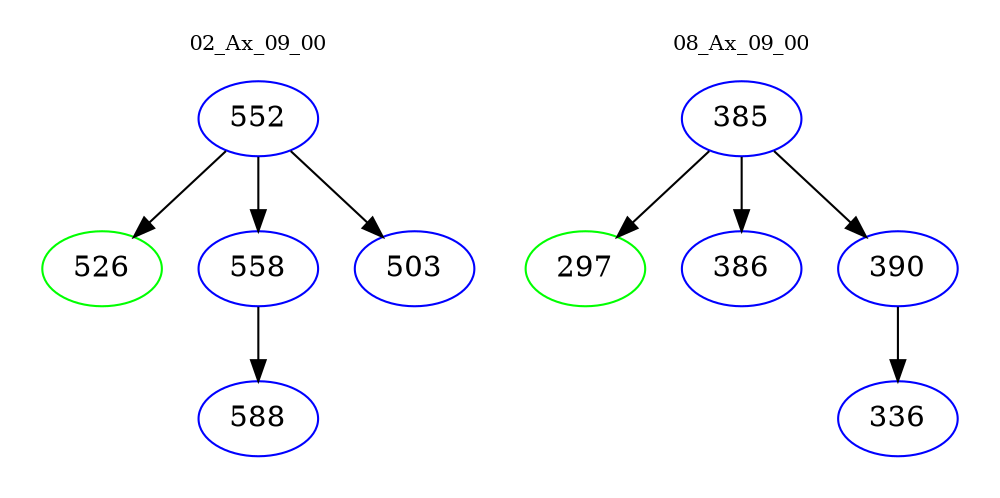 digraph{
subgraph cluster_0 {
color = white
label = "02_Ax_09_00";
fontsize=10;
T0_552 [label="552", color="blue"]
T0_552 -> T0_526 [color="black"]
T0_526 [label="526", color="green"]
T0_552 -> T0_558 [color="black"]
T0_558 [label="558", color="blue"]
T0_558 -> T0_588 [color="black"]
T0_588 [label="588", color="blue"]
T0_552 -> T0_503 [color="black"]
T0_503 [label="503", color="blue"]
}
subgraph cluster_1 {
color = white
label = "08_Ax_09_00";
fontsize=10;
T1_385 [label="385", color="blue"]
T1_385 -> T1_297 [color="black"]
T1_297 [label="297", color="green"]
T1_385 -> T1_386 [color="black"]
T1_386 [label="386", color="blue"]
T1_385 -> T1_390 [color="black"]
T1_390 [label="390", color="blue"]
T1_390 -> T1_336 [color="black"]
T1_336 [label="336", color="blue"]
}
}
